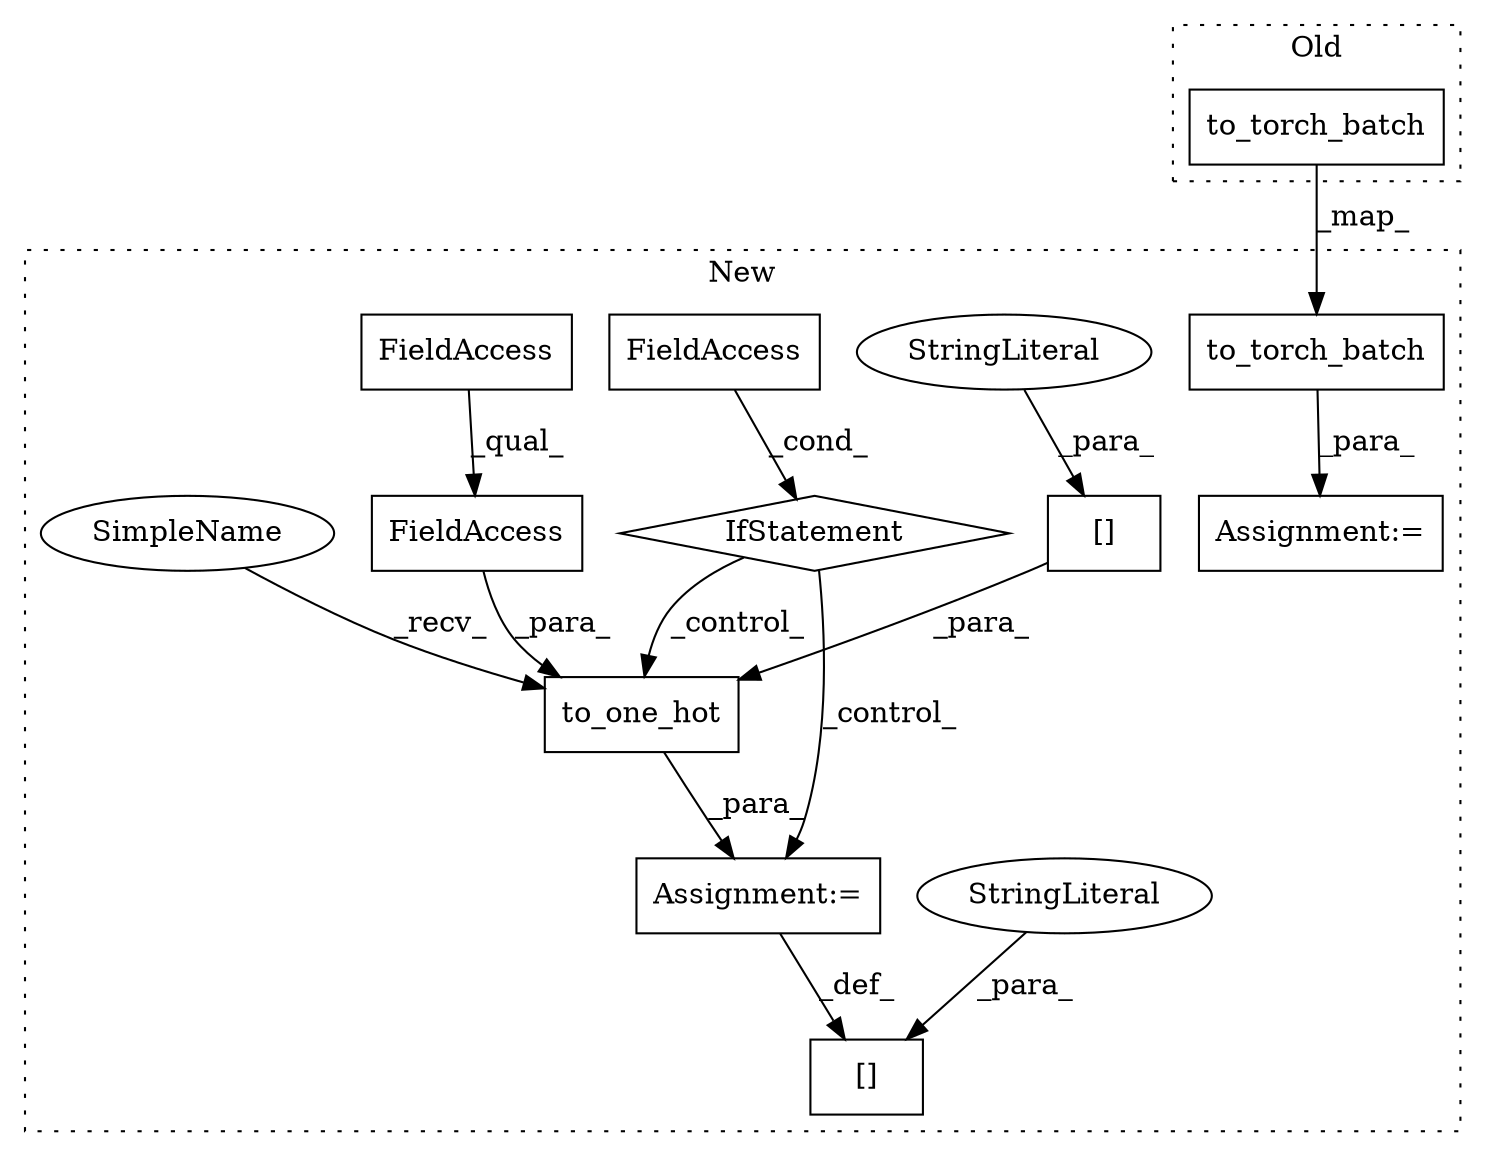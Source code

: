 digraph G {
subgraph cluster0 {
1 [label="to_torch_batch" a="32" s="2997,3030" l="15,1" shape="box"];
label = "Old";
style="dotted";
}
subgraph cluster1 {
2 [label="to_torch_batch" a="32" s="2953,2986" l="15,1" shape="box"];
3 [label="Assignment:=" a="7" s="2947" l="1" shape="box"];
4 [label="to_one_hot" a="32" s="2792,2847" l="11,1" shape="box"];
5 [label="[]" a="2" s="2765,2785" l="11,1" shape="box"];
6 [label="StringLiteral" a="45" s="2776" l="9" shape="ellipse"];
7 [label="[]" a="2" s="2803,2823" l="11,1" shape="box"];
8 [label="StringLiteral" a="45" s="2814" l="9" shape="ellipse"];
9 [label="FieldAccess" a="22" s="2737" l="16" shape="box"];
10 [label="FieldAccess" a="22" s="2825" l="22" shape="box"];
11 [label="FieldAccess" a="22" s="2825" l="17" shape="box"];
12 [label="IfStatement" a="25" s="2733,2753" l="4,2" shape="diamond"];
13 [label="Assignment:=" a="7" s="2786" l="1" shape="box"];
14 [label="SimpleName" a="42" s="2787" l="4" shape="ellipse"];
label = "New";
style="dotted";
}
1 -> 2 [label="_map_"];
2 -> 3 [label="_para_"];
4 -> 13 [label="_para_"];
6 -> 5 [label="_para_"];
7 -> 4 [label="_para_"];
8 -> 7 [label="_para_"];
9 -> 12 [label="_cond_"];
10 -> 4 [label="_para_"];
11 -> 10 [label="_qual_"];
12 -> 4 [label="_control_"];
12 -> 13 [label="_control_"];
13 -> 5 [label="_def_"];
14 -> 4 [label="_recv_"];
}